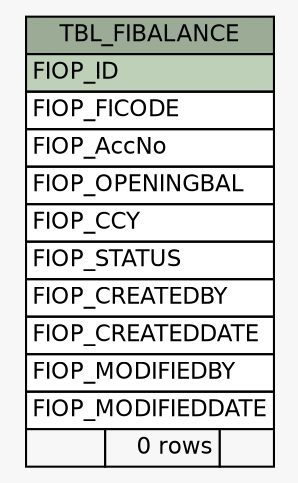 // dot 2.38.0 on Windows 10 10.0
// SchemaSpy rev 590
digraph "TBL_FIBALANCE" {
  graph [
    rankdir="RL"
    bgcolor="#f7f7f7"
    nodesep="0.18"
    ranksep="0.46"
    fontname="Helvetica"
    fontsize="11"
  ];
  node [
    fontname="Helvetica"
    fontsize="11"
    shape="plaintext"
  ];
  edge [
    arrowsize="0.8"
  ];
  "TBL_FIBALANCE" [
    label=<
    <TABLE BORDER="0" CELLBORDER="1" CELLSPACING="0" BGCOLOR="#ffffff">
      <TR><TD COLSPAN="3" BGCOLOR="#9bab96" ALIGN="CENTER">TBL_FIBALANCE</TD></TR>
      <TR><TD PORT="FIOP_ID" COLSPAN="3" BGCOLOR="#bed1b8" ALIGN="LEFT">FIOP_ID</TD></TR>
      <TR><TD PORT="FIOP_FICODE" COLSPAN="3" ALIGN="LEFT">FIOP_FICODE</TD></TR>
      <TR><TD PORT="FIOP_AccNo" COLSPAN="3" ALIGN="LEFT">FIOP_AccNo</TD></TR>
      <TR><TD PORT="FIOP_OPENINGBAL" COLSPAN="3" ALIGN="LEFT">FIOP_OPENINGBAL</TD></TR>
      <TR><TD PORT="FIOP_CCY" COLSPAN="3" ALIGN="LEFT">FIOP_CCY</TD></TR>
      <TR><TD PORT="FIOP_STATUS" COLSPAN="3" ALIGN="LEFT">FIOP_STATUS</TD></TR>
      <TR><TD PORT="FIOP_CREATEDBY" COLSPAN="3" ALIGN="LEFT">FIOP_CREATEDBY</TD></TR>
      <TR><TD PORT="FIOP_CREATEDDATE" COLSPAN="3" ALIGN="LEFT">FIOP_CREATEDDATE</TD></TR>
      <TR><TD PORT="FIOP_MODIFIEDBY" COLSPAN="3" ALIGN="LEFT">FIOP_MODIFIEDBY</TD></TR>
      <TR><TD PORT="FIOP_MODIFIEDDATE" COLSPAN="3" ALIGN="LEFT">FIOP_MODIFIEDDATE</TD></TR>
      <TR><TD ALIGN="LEFT" BGCOLOR="#f7f7f7">  </TD><TD ALIGN="RIGHT" BGCOLOR="#f7f7f7">0 rows</TD><TD ALIGN="RIGHT" BGCOLOR="#f7f7f7">  </TD></TR>
    </TABLE>>
    URL="tables/TBL_FIBALANCE.html"
    tooltip="TBL_FIBALANCE"
  ];
}
